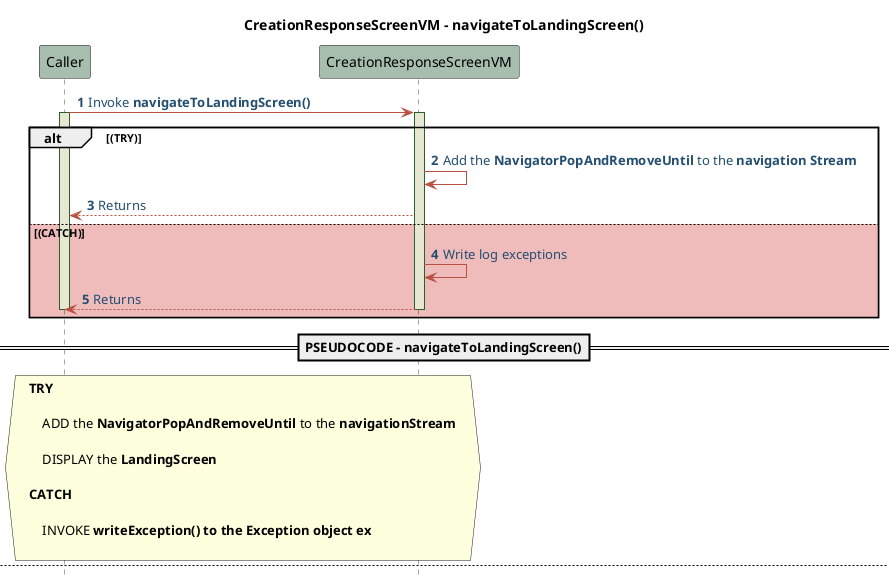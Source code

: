 @startuml CreationResponseScreenVM-Sequence-Pseudo-Diagram 

!define POSITIVERESPONSE 90EE90
!define NEGATIVEERESPONSE EFBBBB
!define NUETRALRESPONSE F2DC79
skinparam sequence{
    ParticipantBackgroundColor #A7BEAE
    LifeLineBackgroundColor #E7E8D1
    LifeLineBorderColor #2C5F2D
    ActorBackgroundColor #FC766AFF
    ActorBorderColor #FC766AFF
    ArrowColor #B85042
    ArrowFontColor #234E70
}
title CreationResponseScreenVM - navigateToLandingScreen()
autonumber 1
hide footbox 
Caller -> CreationResponseScreenVM: Invoke **navigateToLandingScreen()**
activate Caller
alt (TRY) 
activate CreationResponseScreenVM
CreationResponseScreenVM -> CreationResponseScreenVM: Add the **NavigatorPopAndRemoveUntil** to the **navigation Stream**
CreationResponseScreenVM --> Caller: Returns
else #NEGATIVEERESPONSE (CATCH)
CreationResponseScreenVM -> CreationResponseScreenVM: Write log exceptions
CreationResponseScreenVM --> Caller: Returns
deactivate CreationResponseScreenVM
deactivate Caller
end

==PSEUDOCODE - navigateToLandingScreen()==
hnote across 
**TRY**

    ADD the **NavigatorPopAndRemoveUntil** to the **navigationStream**

    DISPLAY the **LandingScreen**

**CATCH**

    INVOKE **writeException() to the Exception object ex**

endnote

newpage CreationResponseScreenVM - CreationResponseScreenVM(statusCode: int)
autonumber 1 
hide footbox
Caller -> CreationResponseScreenVM: Invokes CreationResponseScreenVM(statusCode:int)
Activate Caller
Activate CreationResponseScreenVM 
CreationResponseScreenVM -> CreationResponseScreenVM: Set the parameter **"StatusCode"** to the variable **"statusCode"**
CreationResponseScreenVM --> Caller: Returns 
deactivate Caller 
deactivate CreationResponseScreenVM

@enduml
